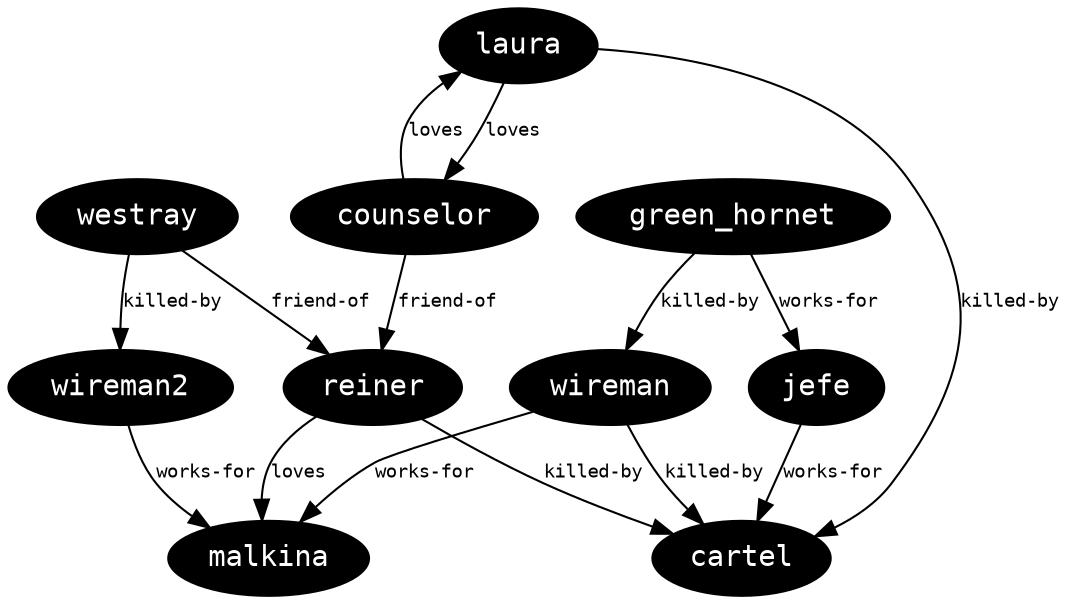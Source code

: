 digraph G {
  node[color="black",style="filled",fontname="Inconsolata",fontcolor="white"];
  edge[fontname="Inconsolata",fontsize="9"];

  reiner       -> malkina [label="loves"];
  laura        -> counselor [label="loves"];
  counselor    -> laura [label="loves"];
  westray      -> reiner [label="friend-of"];
  westray      -> wireman2 [label="killed-by"];
  counselor    -> reiner [label="friend-of"];
  reiner       -> cartel [label="killed-by"];
  wireman      -> malkina [label="works-for"];
  wireman2     -> malkina [label="works-for"];
  green_hornet -> wireman [label="killed-by"];
  green_hornet -> jefe [label="works-for"];
  jefe         -> cartel [label="works-for"];
  laura        -> cartel [label="killed-by"];
  wireman      -> cartel [label="killed-by"];
}